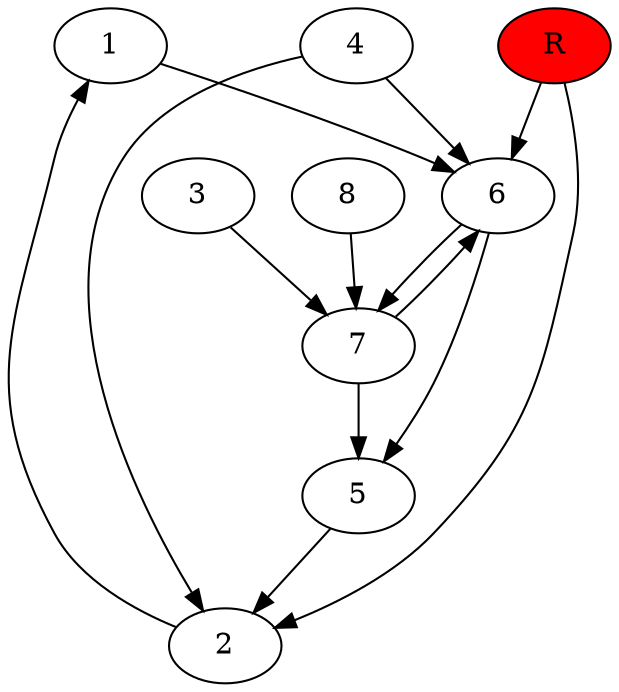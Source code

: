 digraph prb25998 {
	1
	2
	3
	4
	5
	6
	7
	8
	R [fillcolor="#ff0000" style=filled]
	1 -> 6
	2 -> 1
	3 -> 7
	4 -> 2
	4 -> 6
	5 -> 2
	6 -> 5
	6 -> 7
	7 -> 5
	7 -> 6
	8 -> 7
	R -> 2
	R -> 6
}
